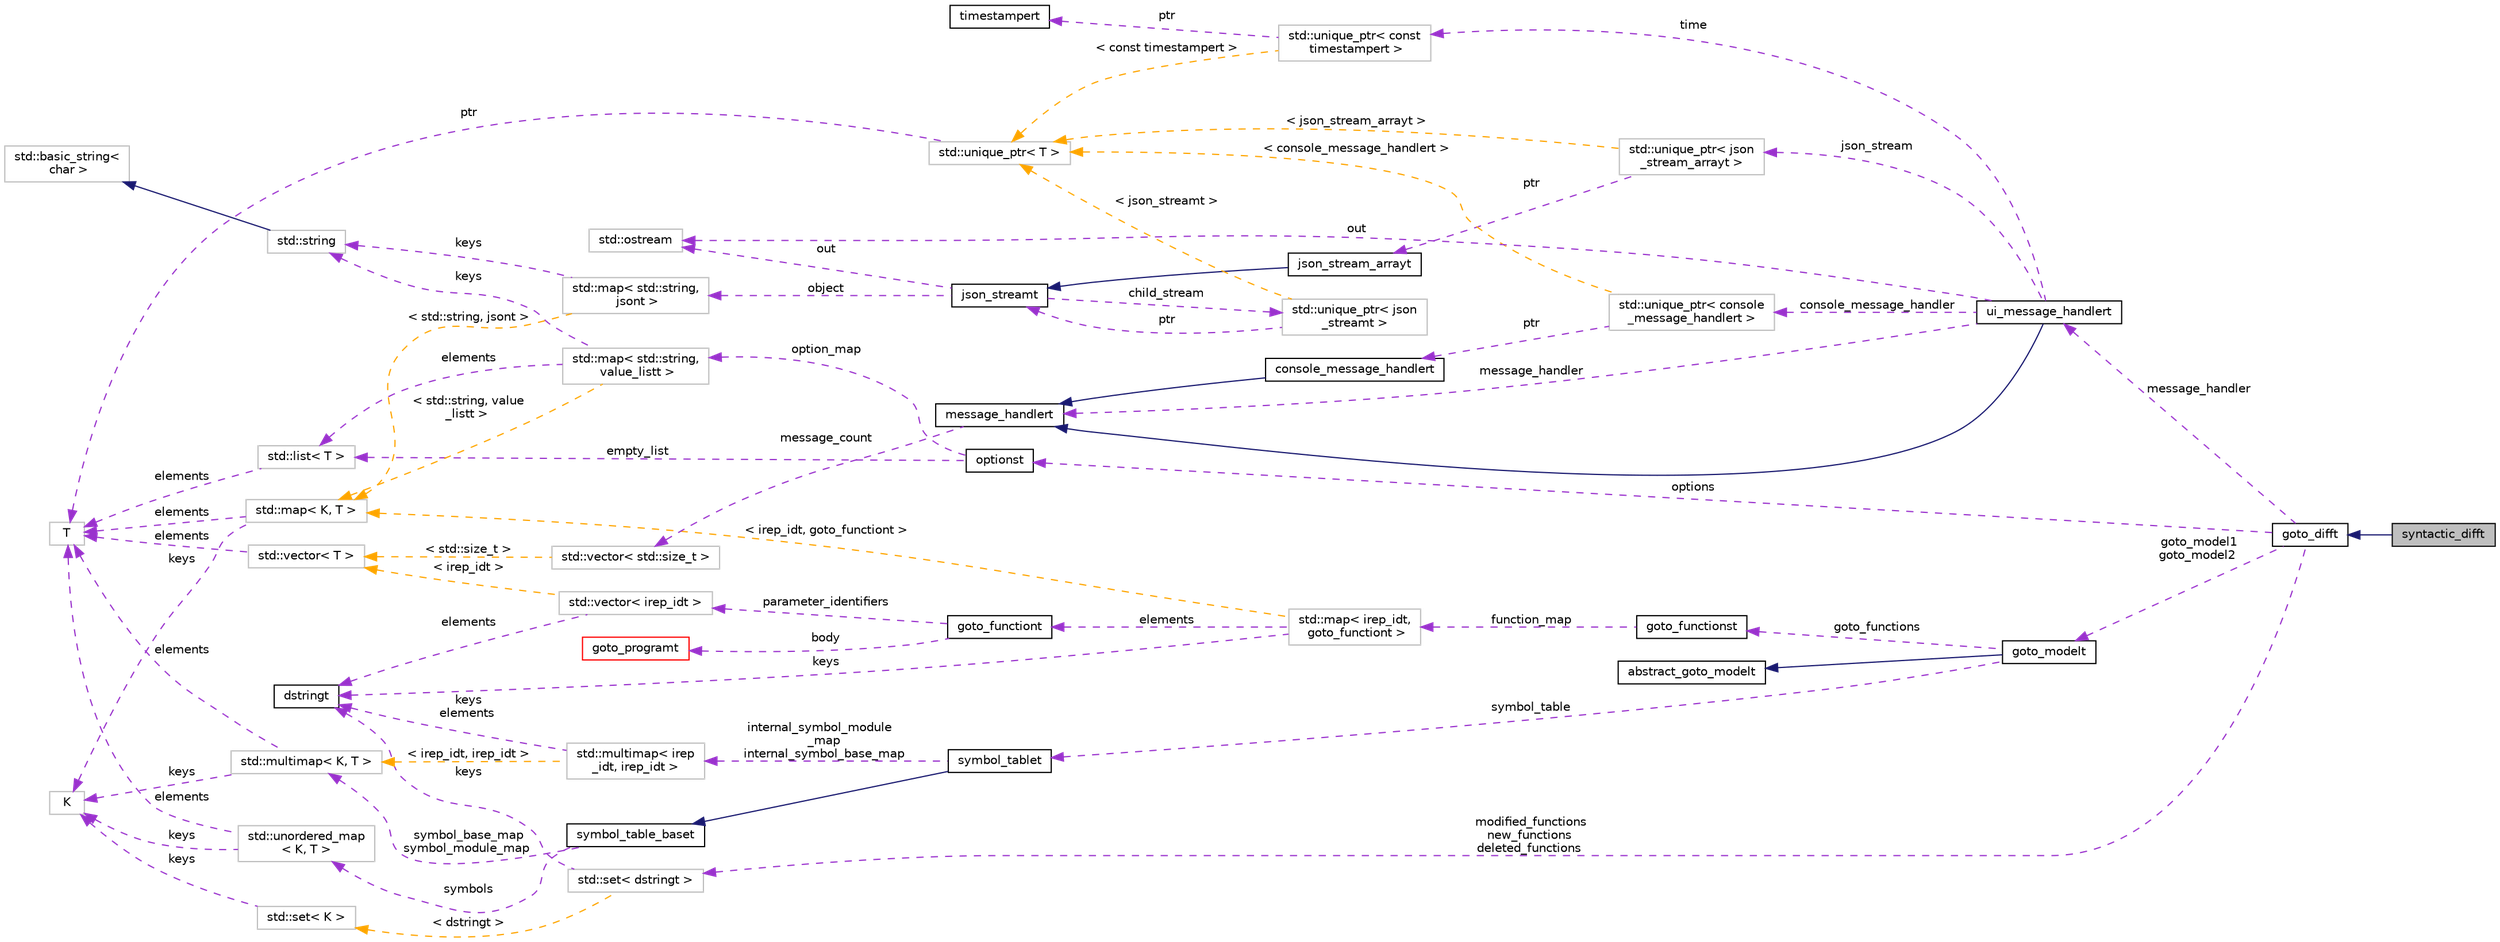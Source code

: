 digraph "syntactic_difft"
{
 // LATEX_PDF_SIZE
  bgcolor="transparent";
  edge [fontname="Helvetica",fontsize="10",labelfontname="Helvetica",labelfontsize="10"];
  node [fontname="Helvetica",fontsize="10",shape=record];
  rankdir="LR";
  Node1 [label="syntactic_difft",height=0.2,width=0.4,color="black", fillcolor="grey75", style="filled", fontcolor="black",tooltip=" "];
  Node2 -> Node1 [dir="back",color="midnightblue",fontsize="10",style="solid",fontname="Helvetica"];
  Node2 [label="goto_difft",height=0.2,width=0.4,color="black",URL="$classgoto__difft.html",tooltip=" "];
  Node3 -> Node2 [dir="back",color="darkorchid3",fontsize="10",style="dashed",label=" options" ,fontname="Helvetica"];
  Node3 [label="optionst",height=0.2,width=0.4,color="black",URL="$classoptionst.html",tooltip=" "];
  Node4 -> Node3 [dir="back",color="darkorchid3",fontsize="10",style="dashed",label=" empty_list" ,fontname="Helvetica"];
  Node4 [label="std::list\< T \>",height=0.2,width=0.4,color="grey75",tooltip="STL class."];
  Node5 -> Node4 [dir="back",color="darkorchid3",fontsize="10",style="dashed",label=" elements" ,fontname="Helvetica"];
  Node5 [label="T",height=0.2,width=0.4,color="grey75",tooltip=" "];
  Node6 -> Node3 [dir="back",color="darkorchid3",fontsize="10",style="dashed",label=" option_map" ,fontname="Helvetica"];
  Node6 [label="std::map\< std::string,\l value_listt \>",height=0.2,width=0.4,color="grey75",tooltip=" "];
  Node4 -> Node6 [dir="back",color="darkorchid3",fontsize="10",style="dashed",label=" elements" ,fontname="Helvetica"];
  Node7 -> Node6 [dir="back",color="darkorchid3",fontsize="10",style="dashed",label=" keys" ,fontname="Helvetica"];
  Node7 [label="std::string",height=0.2,width=0.4,color="grey75",tooltip="STL class."];
  Node8 -> Node7 [dir="back",color="midnightblue",fontsize="10",style="solid",fontname="Helvetica"];
  Node8 [label="std::basic_string\<\l char \>",height=0.2,width=0.4,color="grey75",tooltip="STL class."];
  Node9 -> Node6 [dir="back",color="orange",fontsize="10",style="dashed",label=" \< std::string, value\l_listt \>" ,fontname="Helvetica"];
  Node9 [label="std::map\< K, T \>",height=0.2,width=0.4,color="grey75",tooltip="STL class."];
  Node10 -> Node9 [dir="back",color="darkorchid3",fontsize="10",style="dashed",label=" keys" ,fontname="Helvetica"];
  Node10 [label="K",height=0.2,width=0.4,color="grey75",tooltip=" "];
  Node5 -> Node9 [dir="back",color="darkorchid3",fontsize="10",style="dashed",label=" elements" ,fontname="Helvetica"];
  Node11 -> Node2 [dir="back",color="darkorchid3",fontsize="10",style="dashed",label=" message_handler" ,fontname="Helvetica"];
  Node11 [label="ui_message_handlert",height=0.2,width=0.4,color="black",URL="$classui__message__handlert.html",tooltip=" "];
  Node12 -> Node11 [dir="back",color="midnightblue",fontsize="10",style="solid",fontname="Helvetica"];
  Node12 [label="message_handlert",height=0.2,width=0.4,color="black",URL="$classmessage__handlert.html",tooltip=" "];
  Node13 -> Node12 [dir="back",color="darkorchid3",fontsize="10",style="dashed",label=" message_count" ,fontname="Helvetica"];
  Node13 [label="std::vector\< std::size_t \>",height=0.2,width=0.4,color="grey75",tooltip=" "];
  Node14 -> Node13 [dir="back",color="orange",fontsize="10",style="dashed",label=" \< std::size_t \>" ,fontname="Helvetica"];
  Node14 [label="std::vector\< T \>",height=0.2,width=0.4,color="grey75",tooltip="STL class."];
  Node5 -> Node14 [dir="back",color="darkorchid3",fontsize="10",style="dashed",label=" elements" ,fontname="Helvetica"];
  Node12 -> Node11 [dir="back",color="darkorchid3",fontsize="10",style="dashed",label=" message_handler" ,fontname="Helvetica"];
  Node15 -> Node11 [dir="back",color="darkorchid3",fontsize="10",style="dashed",label=" json_stream" ,fontname="Helvetica"];
  Node15 [label="std::unique_ptr\< json\l_stream_arrayt \>",height=0.2,width=0.4,color="grey75",tooltip=" "];
  Node16 -> Node15 [dir="back",color="darkorchid3",fontsize="10",style="dashed",label=" ptr" ,fontname="Helvetica"];
  Node16 [label="json_stream_arrayt",height=0.2,width=0.4,color="black",URL="$classjson__stream__arrayt.html",tooltip="Provides methods for streaming JSON arrays."];
  Node17 -> Node16 [dir="back",color="midnightblue",fontsize="10",style="solid",fontname="Helvetica"];
  Node17 [label="json_streamt",height=0.2,width=0.4,color="black",URL="$classjson__streamt.html",tooltip="This class provides a facility for streaming JSON objects directly to the output instead of waiting f..."];
  Node18 -> Node17 [dir="back",color="darkorchid3",fontsize="10",style="dashed",label=" child_stream" ,fontname="Helvetica"];
  Node18 [label="std::unique_ptr\< json\l_streamt \>",height=0.2,width=0.4,color="grey75",tooltip=" "];
  Node17 -> Node18 [dir="back",color="darkorchid3",fontsize="10",style="dashed",label=" ptr" ,fontname="Helvetica"];
  Node19 -> Node18 [dir="back",color="orange",fontsize="10",style="dashed",label=" \< json_streamt \>" ,fontname="Helvetica"];
  Node19 [label="std::unique_ptr\< T \>",height=0.2,width=0.4,color="grey75",tooltip="STL class."];
  Node5 -> Node19 [dir="back",color="darkorchid3",fontsize="10",style="dashed",label=" ptr" ,fontname="Helvetica"];
  Node20 -> Node17 [dir="back",color="darkorchid3",fontsize="10",style="dashed",label=" object" ,fontname="Helvetica"];
  Node20 [label="std::map\< std::string,\l jsont \>",height=0.2,width=0.4,color="grey75",tooltip=" "];
  Node7 -> Node20 [dir="back",color="darkorchid3",fontsize="10",style="dashed",label=" keys" ,fontname="Helvetica"];
  Node9 -> Node20 [dir="back",color="orange",fontsize="10",style="dashed",label=" \< std::string, jsont \>" ,fontname="Helvetica"];
  Node23 -> Node17 [dir="back",color="darkorchid3",fontsize="10",style="dashed",label=" out" ,fontname="Helvetica"];
  Node23 [label="std::ostream",height=0.2,width=0.4,color="grey75",tooltip="STL class."];
  Node19 -> Node15 [dir="back",color="orange",fontsize="10",style="dashed",label=" \< json_stream_arrayt \>" ,fontname="Helvetica"];
  Node27 -> Node11 [dir="back",color="darkorchid3",fontsize="10",style="dashed",label=" console_message_handler" ,fontname="Helvetica"];
  Node27 [label="std::unique_ptr\< console\l_message_handlert \>",height=0.2,width=0.4,color="grey75",tooltip=" "];
  Node28 -> Node27 [dir="back",color="darkorchid3",fontsize="10",style="dashed",label=" ptr" ,fontname="Helvetica"];
  Node28 [label="console_message_handlert",height=0.2,width=0.4,color="black",URL="$classconsole__message__handlert.html",tooltip=" "];
  Node12 -> Node28 [dir="back",color="midnightblue",fontsize="10",style="solid",fontname="Helvetica"];
  Node19 -> Node27 [dir="back",color="orange",fontsize="10",style="dashed",label=" \< console_message_handlert \>" ,fontname="Helvetica"];
  Node23 -> Node11 [dir="back",color="darkorchid3",fontsize="10",style="dashed",label=" out" ,fontname="Helvetica"];
  Node29 -> Node11 [dir="back",color="darkorchid3",fontsize="10",style="dashed",label=" time" ,fontname="Helvetica"];
  Node29 [label="std::unique_ptr\< const\l timestampert \>",height=0.2,width=0.4,color="grey75",tooltip=" "];
  Node30 -> Node29 [dir="back",color="darkorchid3",fontsize="10",style="dashed",label=" ptr" ,fontname="Helvetica"];
  Node30 [label="timestampert",height=0.2,width=0.4,color="black",URL="$classtimestampert.html",tooltip="Timestamp class hierarchy."];
  Node19 -> Node29 [dir="back",color="orange",fontsize="10",style="dashed",label=" \< const timestampert \>" ,fontname="Helvetica"];
  Node31 -> Node2 [dir="back",color="darkorchid3",fontsize="10",style="dashed",label=" modified_functions\nnew_functions\ndeleted_functions" ,fontname="Helvetica"];
  Node31 [label="std::set\< dstringt \>",height=0.2,width=0.4,color="grey75",tooltip=" "];
  Node32 -> Node31 [dir="back",color="darkorchid3",fontsize="10",style="dashed",label=" keys" ,fontname="Helvetica"];
  Node32 [label="dstringt",height=0.2,width=0.4,color="black",URL="$classdstringt.html",tooltip="dstringt has one field, an unsigned integer no which is an index into a static table of strings."];
  Node33 -> Node31 [dir="back",color="orange",fontsize="10",style="dashed",label=" \< dstringt \>" ,fontname="Helvetica"];
  Node33 [label="std::set\< K \>",height=0.2,width=0.4,color="grey75",tooltip="STL class."];
  Node10 -> Node33 [dir="back",color="darkorchid3",fontsize="10",style="dashed",label=" keys" ,fontname="Helvetica"];
  Node34 -> Node2 [dir="back",color="darkorchid3",fontsize="10",style="dashed",label=" goto_model1\ngoto_model2" ,fontname="Helvetica"];
  Node34 [label="goto_modelt",height=0.2,width=0.4,color="black",URL="$classgoto__modelt.html",tooltip=" "];
  Node35 -> Node34 [dir="back",color="midnightblue",fontsize="10",style="solid",fontname="Helvetica"];
  Node35 [label="abstract_goto_modelt",height=0.2,width=0.4,color="black",URL="$classabstract__goto__modelt.html",tooltip="Abstract interface to eager or lazy GOTO models."];
  Node36 -> Node34 [dir="back",color="darkorchid3",fontsize="10",style="dashed",label=" symbol_table" ,fontname="Helvetica"];
  Node36 [label="symbol_tablet",height=0.2,width=0.4,color="black",URL="$classsymbol__tablet.html",tooltip="The symbol table."];
  Node37 -> Node36 [dir="back",color="midnightblue",fontsize="10",style="solid",fontname="Helvetica"];
  Node37 [label="symbol_table_baset",height=0.2,width=0.4,color="black",URL="$classsymbol__table__baset.html",tooltip="The symbol table base class interface."];
  Node38 -> Node37 [dir="back",color="darkorchid3",fontsize="10",style="dashed",label=" symbol_base_map\nsymbol_module_map" ,fontname="Helvetica"];
  Node38 [label="std::multimap\< K, T \>",height=0.2,width=0.4,color="grey75",tooltip="STL class."];
  Node10 -> Node38 [dir="back",color="darkorchid3",fontsize="10",style="dashed",label=" keys" ,fontname="Helvetica"];
  Node5 -> Node38 [dir="back",color="darkorchid3",fontsize="10",style="dashed",label=" elements" ,fontname="Helvetica"];
  Node39 -> Node37 [dir="back",color="darkorchid3",fontsize="10",style="dashed",label=" symbols" ,fontname="Helvetica"];
  Node39 [label="std::unordered_map\l\< K, T \>",height=0.2,width=0.4,color="grey75",tooltip="STL class."];
  Node10 -> Node39 [dir="back",color="darkorchid3",fontsize="10",style="dashed",label=" keys" ,fontname="Helvetica"];
  Node5 -> Node39 [dir="back",color="darkorchid3",fontsize="10",style="dashed",label=" elements" ,fontname="Helvetica"];
  Node40 -> Node36 [dir="back",color="darkorchid3",fontsize="10",style="dashed",label=" internal_symbol_module\l_map\ninternal_symbol_base_map" ,fontname="Helvetica"];
  Node40 [label="std::multimap\< irep\l_idt, irep_idt \>",height=0.2,width=0.4,color="grey75",tooltip=" "];
  Node32 -> Node40 [dir="back",color="darkorchid3",fontsize="10",style="dashed",label=" keys\nelements" ,fontname="Helvetica"];
  Node38 -> Node40 [dir="back",color="orange",fontsize="10",style="dashed",label=" \< irep_idt, irep_idt \>" ,fontname="Helvetica"];
  Node41 -> Node34 [dir="back",color="darkorchid3",fontsize="10",style="dashed",label=" goto_functions" ,fontname="Helvetica"];
  Node41 [label="goto_functionst",height=0.2,width=0.4,color="black",URL="$classgoto__functionst.html",tooltip="A collection of goto functions."];
  Node42 -> Node41 [dir="back",color="darkorchid3",fontsize="10",style="dashed",label=" function_map" ,fontname="Helvetica"];
  Node42 [label="std::map\< irep_idt,\l goto_functiont \>",height=0.2,width=0.4,color="grey75",tooltip=" "];
  Node43 -> Node42 [dir="back",color="darkorchid3",fontsize="10",style="dashed",label=" elements" ,fontname="Helvetica"];
  Node43 [label="goto_functiont",height=0.2,width=0.4,color="black",URL="$classgoto__functiont.html",tooltip="A goto function, consisting of function body (see body) and parameter identifiers (see parameter_iden..."];
  Node44 -> Node43 [dir="back",color="darkorchid3",fontsize="10",style="dashed",label=" parameter_identifiers" ,fontname="Helvetica"];
  Node44 [label="std::vector\< irep_idt \>",height=0.2,width=0.4,color="grey75",tooltip=" "];
  Node32 -> Node44 [dir="back",color="darkorchid3",fontsize="10",style="dashed",label=" elements" ,fontname="Helvetica"];
  Node14 -> Node44 [dir="back",color="orange",fontsize="10",style="dashed",label=" \< irep_idt \>" ,fontname="Helvetica"];
  Node45 -> Node43 [dir="back",color="darkorchid3",fontsize="10",style="dashed",label=" body" ,fontname="Helvetica"];
  Node45 [label="goto_programt",height=0.2,width=0.4,color="red",URL="$classgoto__programt.html",tooltip="A generic container class for the GOTO intermediate representation of one function."];
  Node32 -> Node42 [dir="back",color="darkorchid3",fontsize="10",style="dashed",label=" keys" ,fontname="Helvetica"];
  Node9 -> Node42 [dir="back",color="orange",fontsize="10",style="dashed",label=" \< irep_idt, goto_functiont \>" ,fontname="Helvetica"];
}
